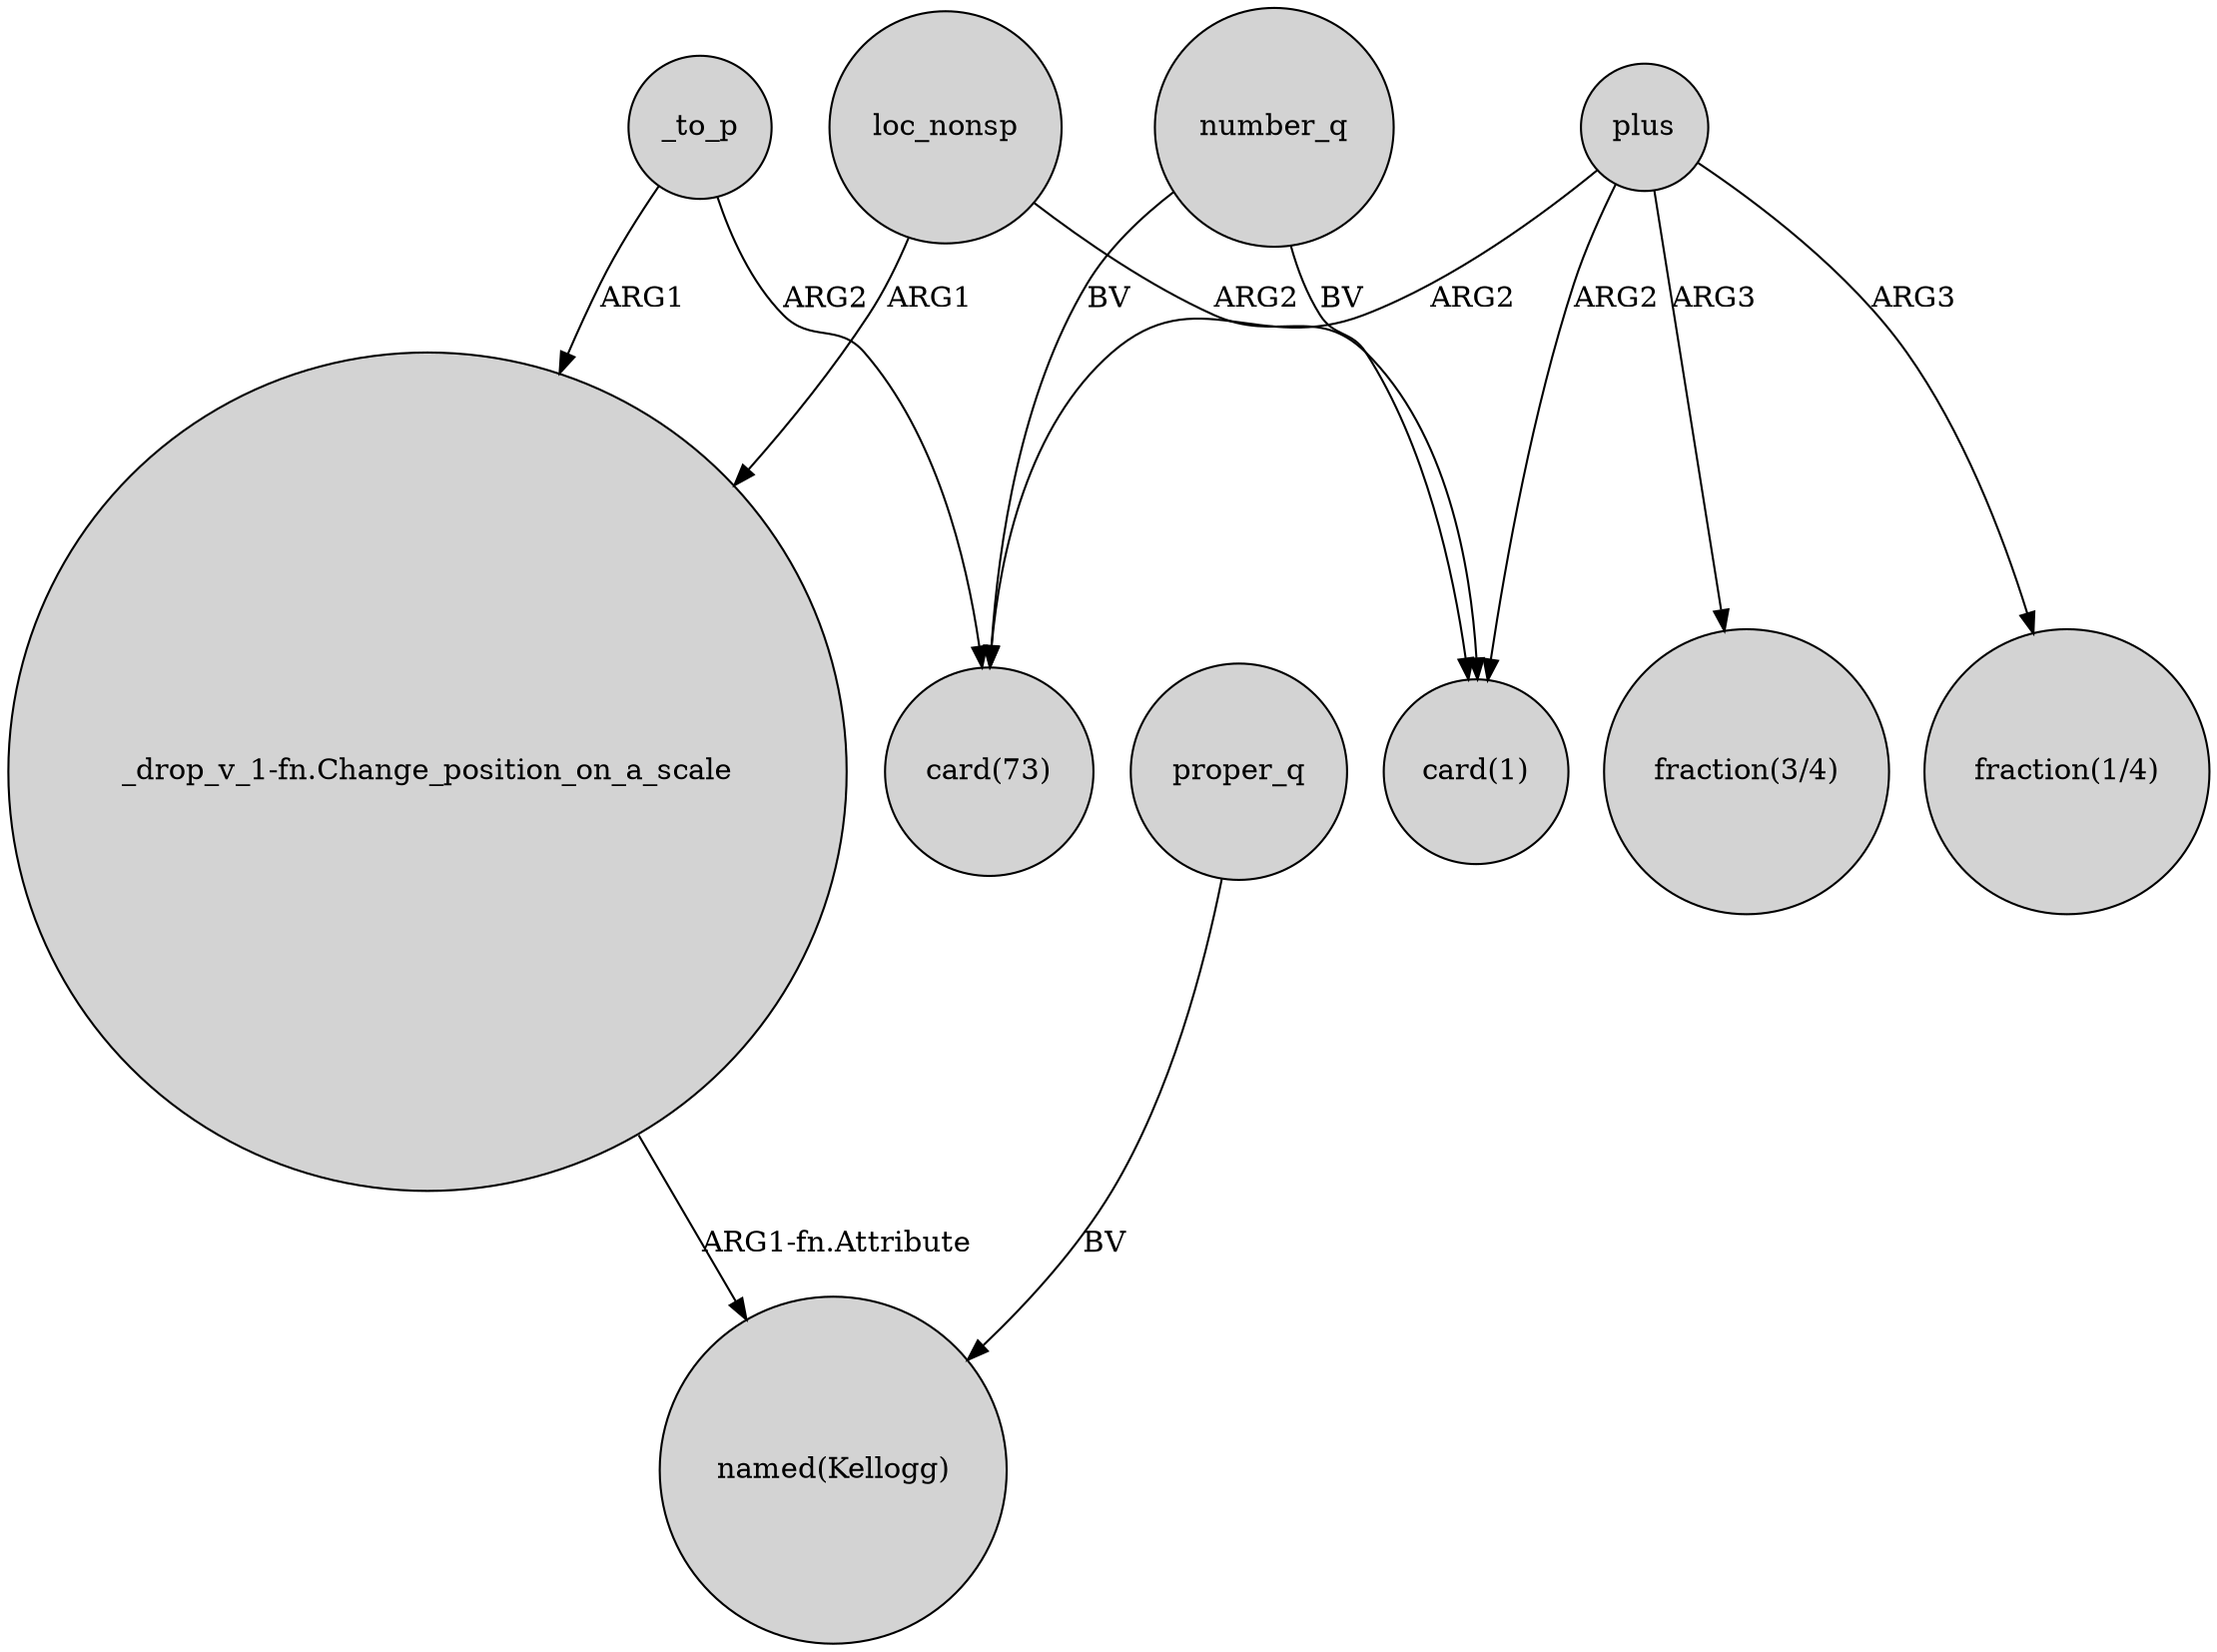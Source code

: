 digraph {
	node [shape=circle style=filled]
	_to_p -> "_drop_v_1-fn.Change_position_on_a_scale" [label=ARG1]
	plus -> "fraction(1/4)" [label=ARG3]
	plus -> "card(73)" [label=ARG2]
	number_q -> "card(73)" [label=BV]
	plus -> "fraction(3/4)" [label=ARG3]
	loc_nonsp -> "card(1)" [label=ARG2]
	number_q -> "card(1)" [label=BV]
	_to_p -> "card(73)" [label=ARG2]
	plus -> "card(1)" [label=ARG2]
	proper_q -> "named(Kellogg)" [label=BV]
	loc_nonsp -> "_drop_v_1-fn.Change_position_on_a_scale" [label=ARG1]
	"_drop_v_1-fn.Change_position_on_a_scale" -> "named(Kellogg)" [label="ARG1-fn.Attribute"]
}
